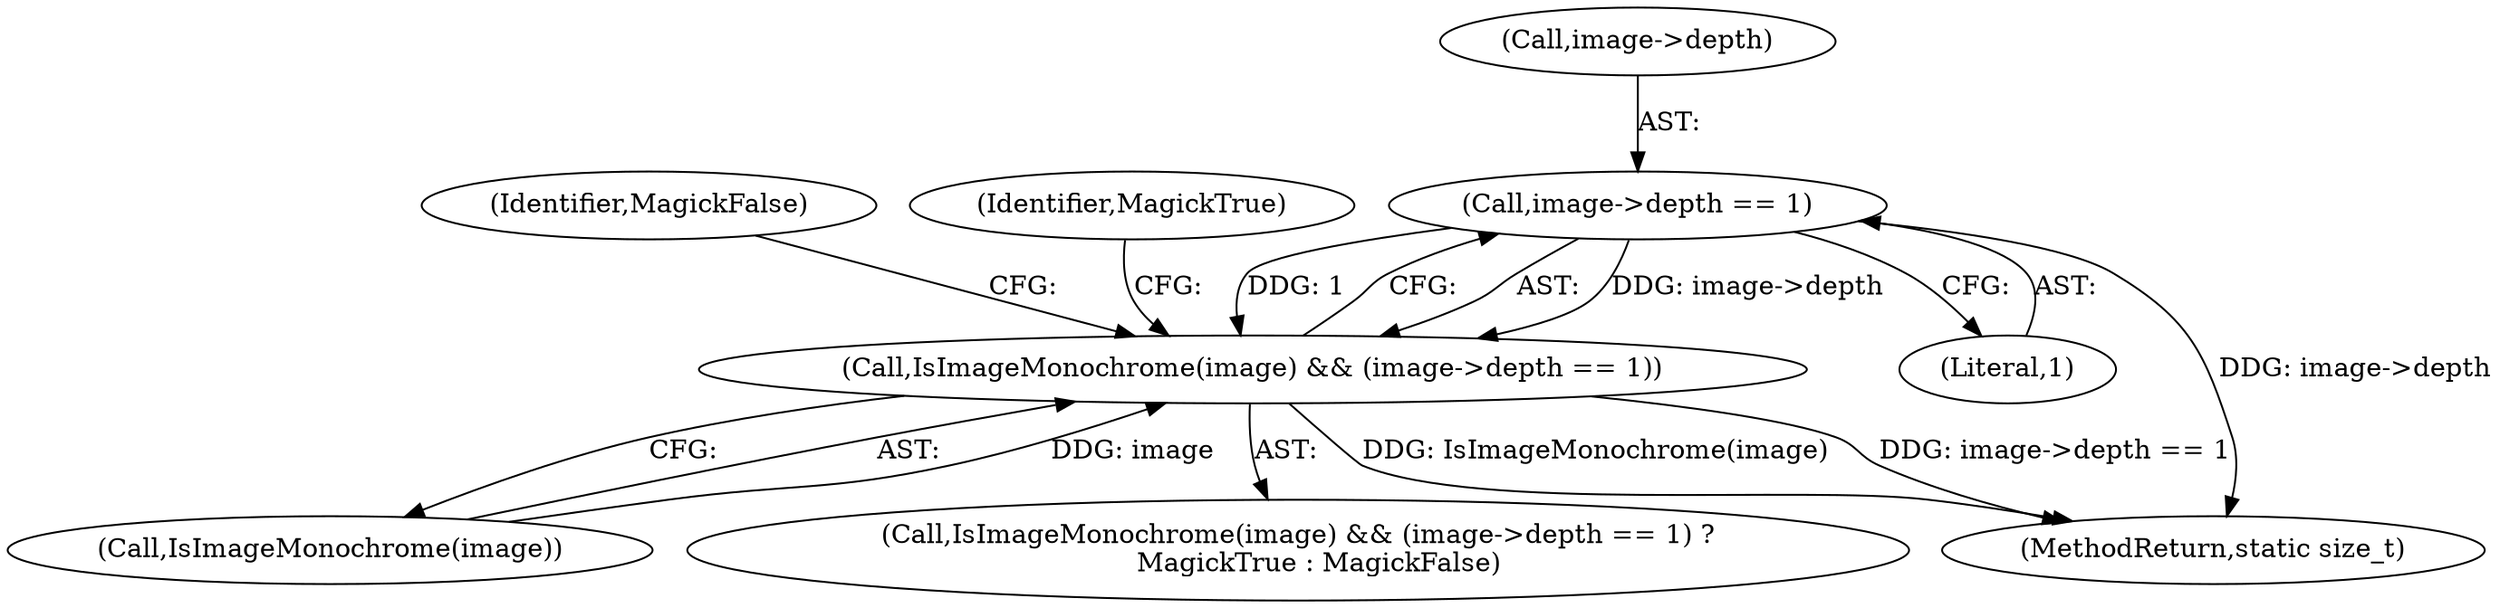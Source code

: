 digraph "0_ImageMagick_91cc3f36f2ccbd485a0456bab9aebe63b635da88@pointer" {
"1000169" [label="(Call,image->depth == 1)"];
"1000166" [label="(Call,IsImageMonochrome(image) && (image->depth == 1))"];
"1000173" [label="(Literal,1)"];
"1000166" [label="(Call,IsImageMonochrome(image) && (image->depth == 1))"];
"1000175" [label="(Identifier,MagickFalse)"];
"1000478" [label="(MethodReturn,static size_t)"];
"1000170" [label="(Call,image->depth)"];
"1000174" [label="(Identifier,MagickTrue)"];
"1000167" [label="(Call,IsImageMonochrome(image))"];
"1000169" [label="(Call,image->depth == 1)"];
"1000165" [label="(Call,IsImageMonochrome(image) && (image->depth == 1) ?\n     MagickTrue : MagickFalse)"];
"1000169" -> "1000166"  [label="AST: "];
"1000169" -> "1000173"  [label="CFG: "];
"1000170" -> "1000169"  [label="AST: "];
"1000173" -> "1000169"  [label="AST: "];
"1000166" -> "1000169"  [label="CFG: "];
"1000169" -> "1000478"  [label="DDG: image->depth"];
"1000169" -> "1000166"  [label="DDG: image->depth"];
"1000169" -> "1000166"  [label="DDG: 1"];
"1000166" -> "1000165"  [label="AST: "];
"1000166" -> "1000167"  [label="CFG: "];
"1000167" -> "1000166"  [label="AST: "];
"1000174" -> "1000166"  [label="CFG: "];
"1000175" -> "1000166"  [label="CFG: "];
"1000166" -> "1000478"  [label="DDG: image->depth == 1"];
"1000166" -> "1000478"  [label="DDG: IsImageMonochrome(image)"];
"1000167" -> "1000166"  [label="DDG: image"];
}
